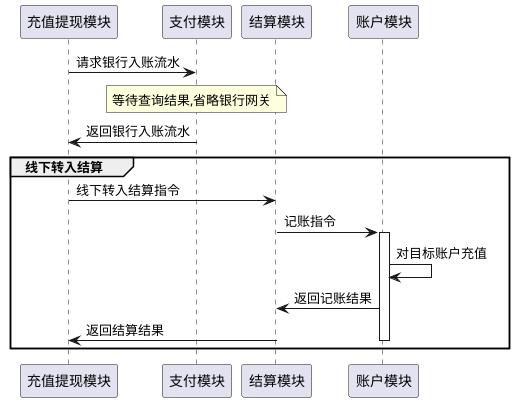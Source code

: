 @startuml
充值提现模块 -> 支付模块 :请求银行入账流水
note over 支付模块
          等待查询结果,省略银行网关
end note
充值提现模块 <- 支付模块 :返回银行入账流水

group 线下转入结算
充值提现模块 -> 结算模块 :线下转入结算指令
结算模块 -> 账户模块 :记账指令
activate 账户模块
账户模块 -> 账户模块 :对目标账户充值
结算模块 <- 账户模块 :返回记账结果
充值提现模块 <- 结算模块 :返回结算结果
deactivate
end
@enduml